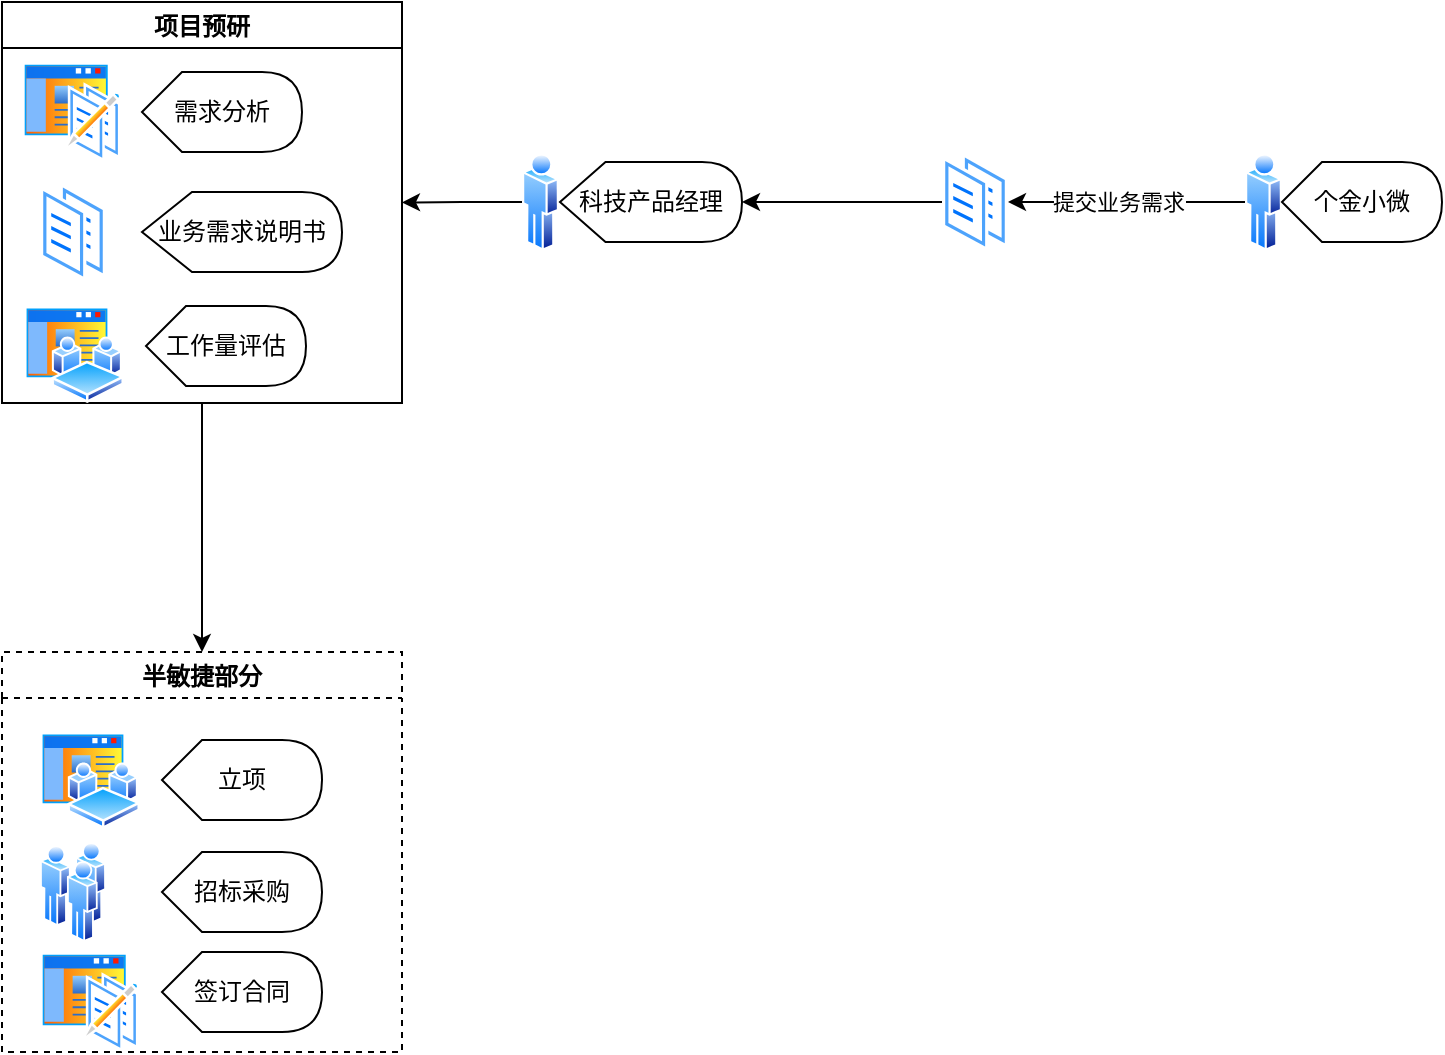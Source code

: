 <mxfile version="26.0.2">
  <diagram name="Page-1" id="c1aVD55BGRJ5bUrUl9L-">
    <mxGraphModel dx="842" dy="594" grid="1" gridSize="10" guides="1" tooltips="1" connect="1" arrows="1" fold="1" page="1" pageScale="1" pageWidth="850" pageHeight="1100" math="0" shadow="0">
      <root>
        <mxCell id="0" />
        <mxCell id="1" parent="0" />
        <mxCell id="ZCCUMkkZmgWn2Nt0mD7k-5" value="" style="edgeStyle=orthogonalEdgeStyle;rounded=0;orthogonalLoop=1;jettySize=auto;html=1;" edge="1" parent="1" source="ZCCUMkkZmgWn2Nt0mD7k-2" target="ZCCUMkkZmgWn2Nt0mD7k-4">
          <mxGeometry relative="1" as="geometry" />
        </mxCell>
        <mxCell id="ZCCUMkkZmgWn2Nt0mD7k-9" value="提交业务需求" style="edgeLabel;html=1;align=center;verticalAlign=middle;resizable=0;points=[];" vertex="1" connectable="0" parent="ZCCUMkkZmgWn2Nt0mD7k-5">
          <mxGeometry x="0.075" relative="1" as="geometry">
            <mxPoint as="offset" />
          </mxGeometry>
        </mxCell>
        <mxCell id="ZCCUMkkZmgWn2Nt0mD7k-2" value="" style="image;aspect=fixed;perimeter=ellipsePerimeter;html=1;align=center;shadow=0;dashed=0;spacingTop=3;image=img/lib/active_directory/user.svg;" vertex="1" parent="1">
          <mxGeometry x="701.5" y="150" width="18.5" height="50" as="geometry" />
        </mxCell>
        <mxCell id="ZCCUMkkZmgWn2Nt0mD7k-3" value="个金小微" style="shape=display;whiteSpace=wrap;html=1;rotation=0;verticalAlign=middle;" vertex="1" parent="1">
          <mxGeometry x="720" y="155" width="80" height="40" as="geometry" />
        </mxCell>
        <mxCell id="ZCCUMkkZmgWn2Nt0mD7k-13" value="" style="edgeStyle=orthogonalEdgeStyle;rounded=0;orthogonalLoop=1;jettySize=auto;html=1;" edge="1" parent="1" source="ZCCUMkkZmgWn2Nt0mD7k-4" target="ZCCUMkkZmgWn2Nt0mD7k-12">
          <mxGeometry relative="1" as="geometry" />
        </mxCell>
        <mxCell id="ZCCUMkkZmgWn2Nt0mD7k-4" value="" style="image;aspect=fixed;perimeter=ellipsePerimeter;html=1;align=center;shadow=0;dashed=0;spacingTop=3;image=img/lib/active_directory/documents.svg;" vertex="1" parent="1">
          <mxGeometry x="550" y="150" width="33" height="50" as="geometry" />
        </mxCell>
        <mxCell id="ZCCUMkkZmgWn2Nt0mD7k-24" value="" style="edgeStyle=orthogonalEdgeStyle;rounded=0;orthogonalLoop=1;jettySize=auto;html=1;entryX=1;entryY=0.5;entryDx=0;entryDy=0;" edge="1" parent="1" source="ZCCUMkkZmgWn2Nt0mD7k-10" target="ZCCUMkkZmgWn2Nt0mD7k-17">
          <mxGeometry relative="1" as="geometry">
            <mxPoint x="280" y="175" as="targetPoint" />
          </mxGeometry>
        </mxCell>
        <mxCell id="ZCCUMkkZmgWn2Nt0mD7k-10" value="" style="image;aspect=fixed;perimeter=ellipsePerimeter;html=1;align=center;shadow=0;dashed=0;spacingTop=3;image=img/lib/active_directory/user.svg;" vertex="1" parent="1">
          <mxGeometry x="340" y="150" width="18.5" height="50" as="geometry" />
        </mxCell>
        <mxCell id="ZCCUMkkZmgWn2Nt0mD7k-12" value="科技产品经理" style="shape=display;whiteSpace=wrap;html=1;" vertex="1" parent="1">
          <mxGeometry x="359" y="155" width="91" height="40" as="geometry" />
        </mxCell>
        <mxCell id="ZCCUMkkZmgWn2Nt0mD7k-27" style="edgeStyle=orthogonalEdgeStyle;rounded=0;orthogonalLoop=1;jettySize=auto;html=1;exitX=0.5;exitY=1;exitDx=0;exitDy=0;entryX=0.5;entryY=0;entryDx=0;entryDy=0;" edge="1" parent="1" source="ZCCUMkkZmgWn2Nt0mD7k-17" target="ZCCUMkkZmgWn2Nt0mD7k-26">
          <mxGeometry relative="1" as="geometry" />
        </mxCell>
        <mxCell id="ZCCUMkkZmgWn2Nt0mD7k-17" value="项目预研" style="swimlane;" vertex="1" parent="1">
          <mxGeometry x="80" y="75" width="200" height="200.5" as="geometry">
            <mxRectangle x="80" y="120" width="90" height="30" as="alternateBounds" />
          </mxGeometry>
        </mxCell>
        <mxCell id="ZCCUMkkZmgWn2Nt0mD7k-18" value="" style="image;aspect=fixed;perimeter=ellipsePerimeter;html=1;align=center;shadow=0;dashed=0;spacingTop=3;image=img/lib/active_directory/wiki_site.svg;" vertex="1" parent="ZCCUMkkZmgWn2Nt0mD7k-17">
          <mxGeometry x="10" y="30" width="50" height="50" as="geometry" />
        </mxCell>
        <mxCell id="ZCCUMkkZmgWn2Nt0mD7k-19" value="需求分析" style="shape=display;whiteSpace=wrap;html=1;" vertex="1" parent="ZCCUMkkZmgWn2Nt0mD7k-17">
          <mxGeometry x="70" y="35" width="80" height="40" as="geometry" />
        </mxCell>
        <mxCell id="ZCCUMkkZmgWn2Nt0mD7k-20" value="" style="image;aspect=fixed;perimeter=ellipsePerimeter;html=1;align=center;shadow=0;dashed=0;spacingTop=3;image=img/lib/active_directory/documents.svg;" vertex="1" parent="ZCCUMkkZmgWn2Nt0mD7k-17">
          <mxGeometry x="19" y="90" width="33" height="50" as="geometry" />
        </mxCell>
        <mxCell id="ZCCUMkkZmgWn2Nt0mD7k-21" value="业务需求说明书" style="shape=display;whiteSpace=wrap;html=1;" vertex="1" parent="ZCCUMkkZmgWn2Nt0mD7k-17">
          <mxGeometry x="70" y="95" width="100" height="40" as="geometry" />
        </mxCell>
        <mxCell id="ZCCUMkkZmgWn2Nt0mD7k-22" value="" style="image;aspect=fixed;perimeter=ellipsePerimeter;html=1;align=center;shadow=0;dashed=0;spacingTop=3;image=img/lib/active_directory/workspace_site.svg;" vertex="1" parent="ZCCUMkkZmgWn2Nt0mD7k-17">
          <mxGeometry x="11" y="152" width="50" height="48.5" as="geometry" />
        </mxCell>
        <mxCell id="ZCCUMkkZmgWn2Nt0mD7k-23" value="工作量评估" style="shape=display;whiteSpace=wrap;html=1;" vertex="1" parent="ZCCUMkkZmgWn2Nt0mD7k-17">
          <mxGeometry x="72" y="152" width="80" height="40" as="geometry" />
        </mxCell>
        <mxCell id="ZCCUMkkZmgWn2Nt0mD7k-26" value="半敏捷部分" style="swimlane;dashed=1;" vertex="1" parent="1">
          <mxGeometry x="80" y="400" width="200" height="200" as="geometry">
            <mxRectangle x="80" y="400" width="100" height="30" as="alternateBounds" />
          </mxGeometry>
        </mxCell>
        <mxCell id="ZCCUMkkZmgWn2Nt0mD7k-29" value="" style="image;aspect=fixed;perimeter=ellipsePerimeter;html=1;align=center;shadow=0;dashed=0;spacingTop=3;image=img/lib/active_directory/workspace_site.svg;" vertex="1" parent="ZCCUMkkZmgWn2Nt0mD7k-26">
          <mxGeometry x="19" y="40" width="50" height="48.5" as="geometry" />
        </mxCell>
        <mxCell id="ZCCUMkkZmgWn2Nt0mD7k-30" value="立项" style="shape=display;whiteSpace=wrap;html=1;" vertex="1" parent="ZCCUMkkZmgWn2Nt0mD7k-26">
          <mxGeometry x="80" y="44" width="80" height="40" as="geometry" />
        </mxCell>
        <mxCell id="ZCCUMkkZmgWn2Nt0mD7k-31" value="" style="image;aspect=fixed;perimeter=ellipsePerimeter;html=1;align=center;shadow=0;dashed=0;spacingTop=3;image=img/lib/active_directory/users.svg;" vertex="1" parent="ZCCUMkkZmgWn2Nt0mD7k-26">
          <mxGeometry x="19" y="95" width="33" height="50" as="geometry" />
        </mxCell>
        <mxCell id="ZCCUMkkZmgWn2Nt0mD7k-32" value="招标采购" style="shape=display;whiteSpace=wrap;html=1;" vertex="1" parent="ZCCUMkkZmgWn2Nt0mD7k-26">
          <mxGeometry x="80" y="100" width="80" height="40" as="geometry" />
        </mxCell>
        <mxCell id="ZCCUMkkZmgWn2Nt0mD7k-33" value="" style="image;aspect=fixed;perimeter=ellipsePerimeter;html=1;align=center;shadow=0;dashed=0;spacingTop=3;image=img/lib/active_directory/wiki_site.svg;" vertex="1" parent="ZCCUMkkZmgWn2Nt0mD7k-26">
          <mxGeometry x="19" y="150" width="50" height="50" as="geometry" />
        </mxCell>
        <mxCell id="ZCCUMkkZmgWn2Nt0mD7k-34" value="签订合同" style="shape=display;whiteSpace=wrap;html=1;" vertex="1" parent="ZCCUMkkZmgWn2Nt0mD7k-26">
          <mxGeometry x="80" y="150" width="80" height="40" as="geometry" />
        </mxCell>
      </root>
    </mxGraphModel>
  </diagram>
</mxfile>
